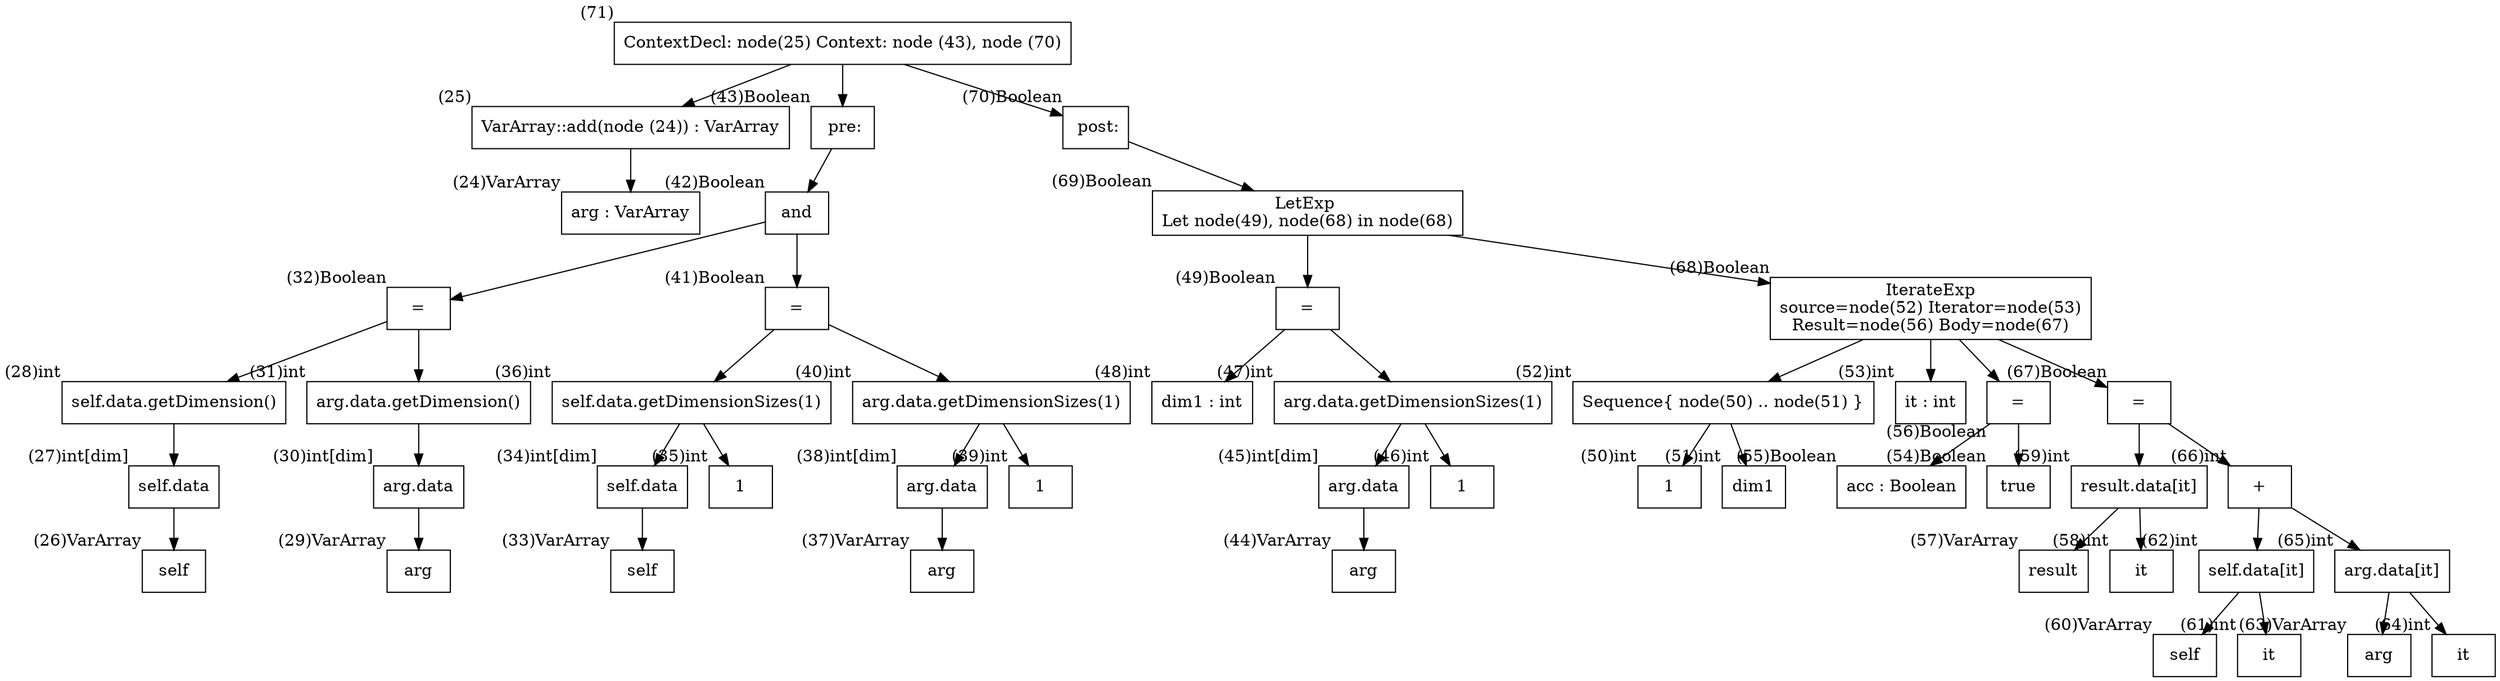 digraph AST {
  node [shape=box];
  n71 [label="ContextDecl: node(25) Context: node (43), node (70)", xlabel="(71)"];
  n71 -> n25;
  n71 -> n43;
  n71 -> n70;
  n25 [label="VarArray::add(node (24)) : VarArray", xlabel="(25)"];
  n25 -> n24;
  n43 [label=" pre:", xlabel="(43)Boolean"];
  n43 -> n42;
  n70 [label=" post:", xlabel="(70)Boolean"];
  n70 -> n69;
  n24 [label="arg : VarArray", xlabel="(24)VarArray"];
  n42 [label="and", xlabel="(42)Boolean"];
  n42 -> n32;
  n42 -> n41;
  n69 [label="LetExp 
Let node(49), node(68) in node(68)", xlabel="(69)Boolean"];
  n69 -> n49;
  n69 -> n68;
  n32 [label="=", xlabel="(32)Boolean"];
  n32 -> n28;
  n32 -> n31;
  n41 [label="=", xlabel="(41)Boolean"];
  n41 -> n36;
  n41 -> n40;
  n49 [label="=", xlabel="(49)Boolean"];
  n49 -> n48;
  n49 -> n47;
  n68 [label="IterateExp
source=node(52) Iterator=node(53)
Result=node(56) Body=node(67)", xlabel="(68)Boolean"];
  n68 -> n52;
  n68 -> n53;
  n68 -> n56;
  n68 -> n67;
  n28 [label="self.data.getDimension()", xlabel="(28)int"];
  n28 -> n27;
  n31 [label="arg.data.getDimension()", xlabel="(31)int"];
  n31 -> n30;
  n36 [label="self.data.getDimensionSizes(1)", xlabel="(36)int"];
  n36 -> n34;
  n36 -> n35;
  n40 [label="arg.data.getDimensionSizes(1)", xlabel="(40)int"];
  n40 -> n38;
  n40 -> n39;
  n48 [label="dim1 : int", xlabel="(48)int"];
  n47 [label="arg.data.getDimensionSizes(1)", xlabel="(47)int"];
  n47 -> n45;
  n47 -> n46;
  n52 [label="Sequence{ node(50) .. node(51) }", xlabel="(52)int"];
  n52 -> n50;
  n52 -> n51;
  n53 [label="it : int", xlabel="(53)int"];
  n56 [label="=", xlabel="(56)Boolean"];
  n56 -> n55;
  n56 -> n54;
  n67 [label="=", xlabel="(67)Boolean"];
  n67 -> n59;
  n67 -> n66;
  n27 [label="self.data", xlabel="(27)int[dim]"];
  n27 -> n26;
  n30 [label="arg.data", xlabel="(30)int[dim]"];
  n30 -> n29;
  n34 [label="self.data", xlabel="(34)int[dim]"];
  n34 -> n33;
  n35 [label="1", xlabel="(35)int"];
  n38 [label="arg.data", xlabel="(38)int[dim]"];
  n38 -> n37;
  n39 [label="1", xlabel="(39)int"];
  n45 [label="arg.data", xlabel="(45)int[dim]"];
  n45 -> n44;
  n46 [label="1", xlabel="(46)int"];
  n50 [label="1", xlabel="(50)int"];
  n51 [label="dim1", xlabel="(51)int"];
  n55 [label="acc : Boolean", xlabel="(55)Boolean"];
  n54 [label="true", xlabel="(54)Boolean"];
  n59 [label="result.data[it]", xlabel="(59)int"];
  n59 -> n57;
  n59 -> n58;
  n66 [label="+", xlabel="(66)int"];
  n66 -> n62;
  n66 -> n65;
  n26 [label="self", xlabel="(26)VarArray"];
  n29 [label="arg", xlabel="(29)VarArray"];
  n33 [label="self", xlabel="(33)VarArray"];
  n37 [label="arg", xlabel="(37)VarArray"];
  n44 [label="arg", xlabel="(44)VarArray"];
  n57 [label="result", xlabel="(57)VarArray"];
  n58 [label="it", xlabel="(58)int"];
  n62 [label="self.data[it]", xlabel="(62)int"];
  n62 -> n60;
  n62 -> n61;
  n65 [label="arg.data[it]", xlabel="(65)int"];
  n65 -> n63;
  n65 -> n64;
  n60 [label="self", xlabel="(60)VarArray"];
  n61 [label="it", xlabel="(61)int"];
  n63 [label="arg", xlabel="(63)VarArray"];
  n64 [label="it", xlabel="(64)int"];
}
